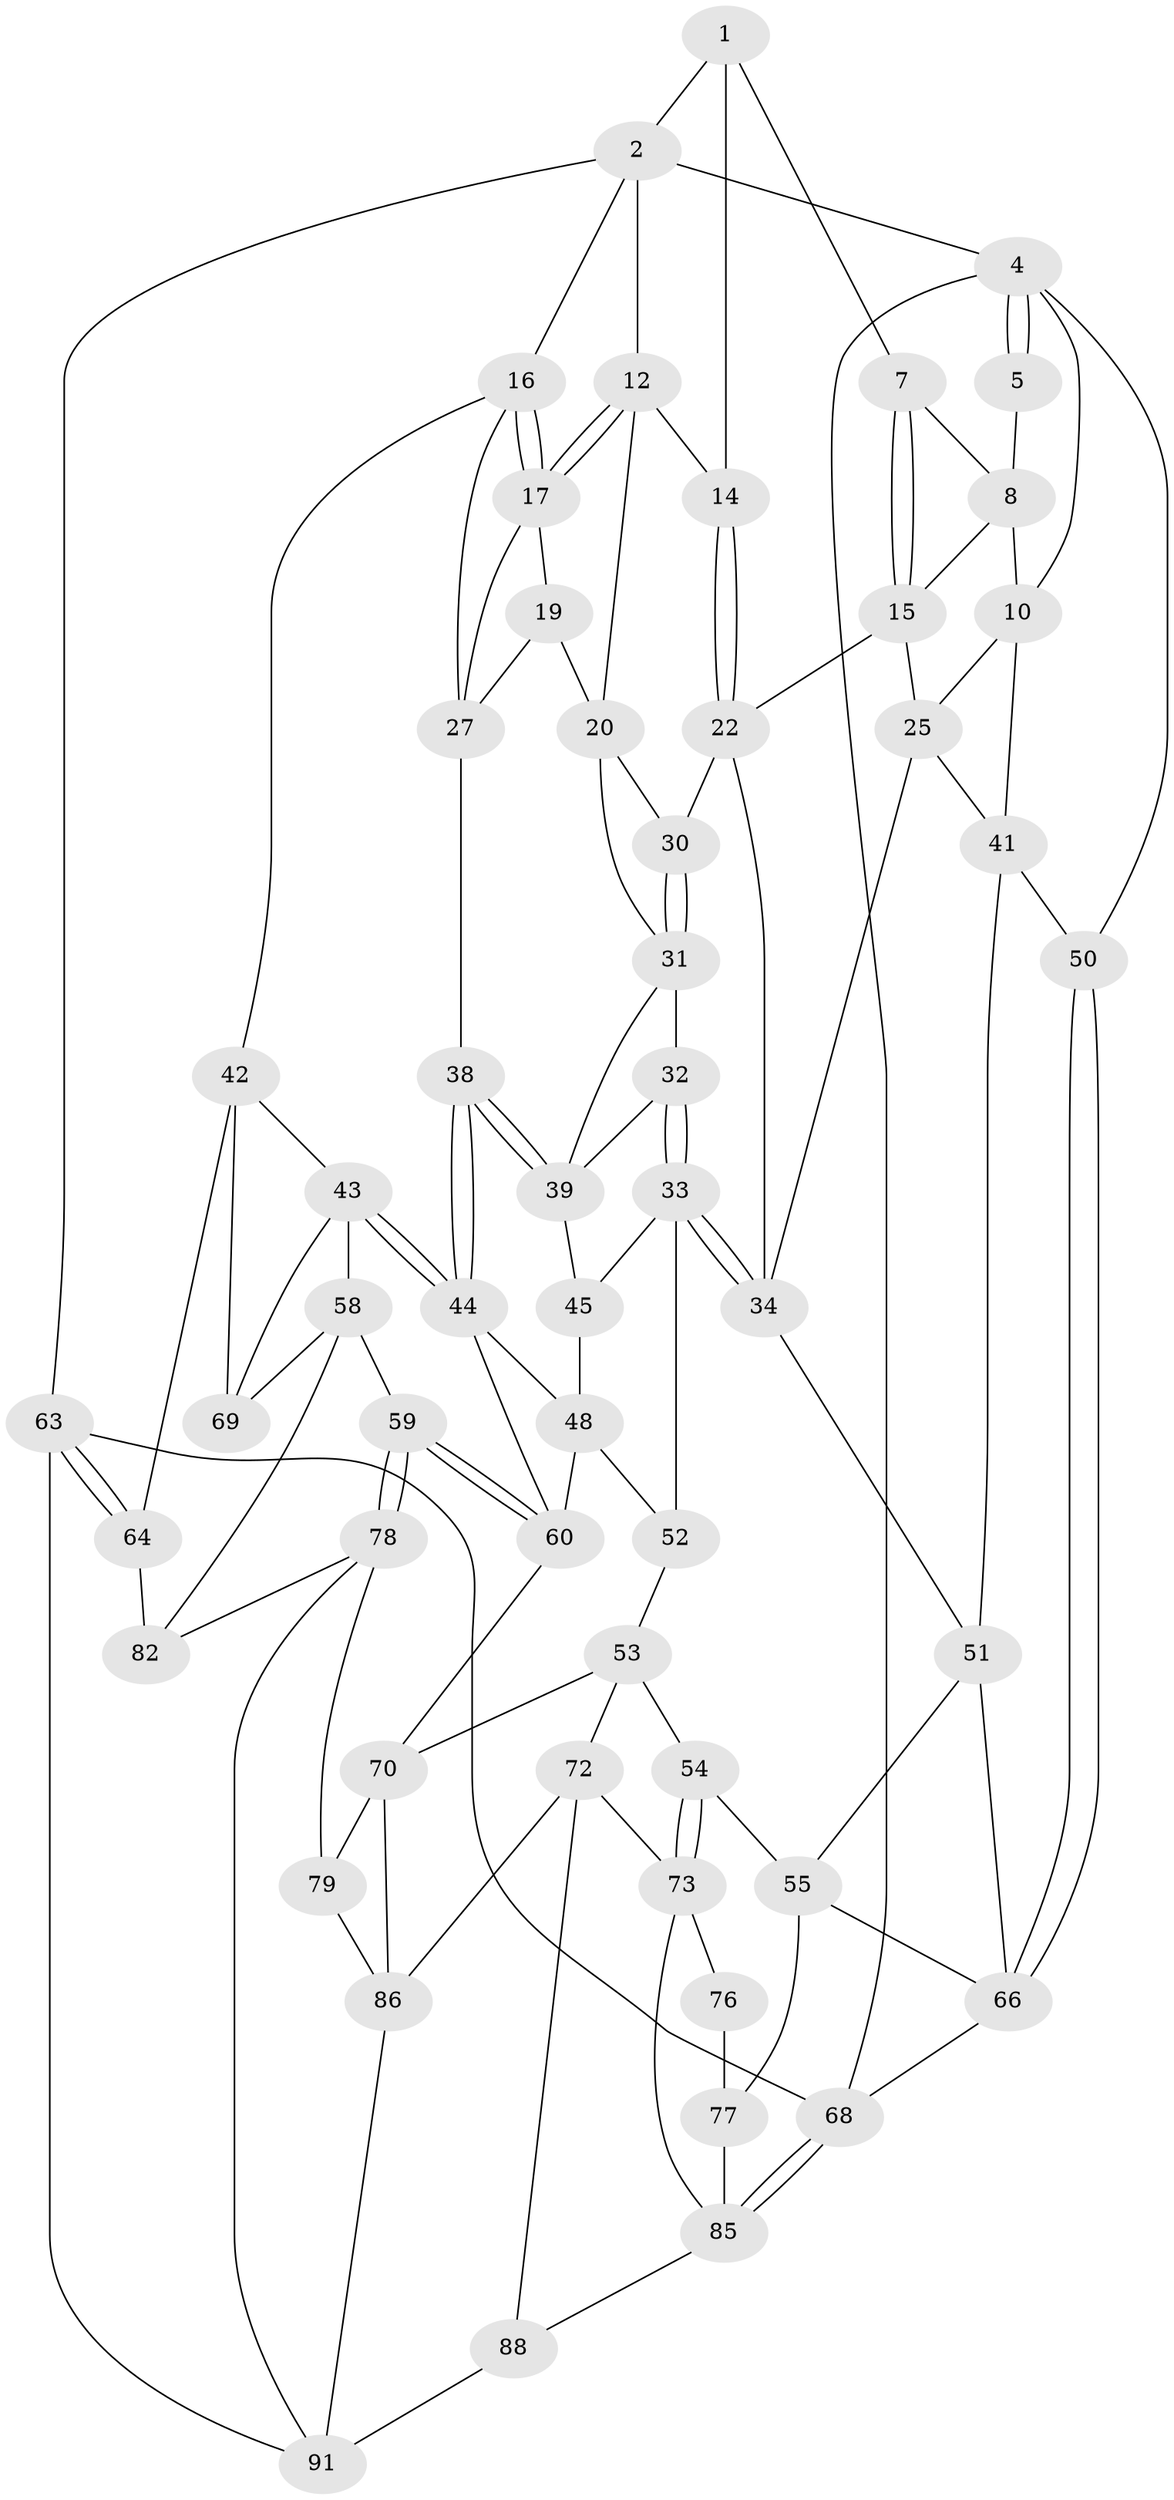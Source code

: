 // original degree distribution, {3: 0.02127659574468085, 4: 0.2553191489361702, 5: 0.48936170212765956, 6: 0.23404255319148937}
// Generated by graph-tools (version 1.1) at 2025/42/03/06/25 10:42:27]
// undirected, 56 vertices, 119 edges
graph export_dot {
graph [start="1"]
  node [color=gray90,style=filled];
  1 [pos="+0.4569775353473514+0",super="+6"];
  2 [pos="+0.6913063217390779+0",super="+3"];
  4 [pos="+0+0",super="+9"];
  5 [pos="+0.2315078290733529+0"];
  7 [pos="+0.31253916407489385+0.08004834708493828"];
  8 [pos="+0.23000612822940755+0",super="+11"];
  10 [pos="+0+0.1856404622819897",super="+26"];
  12 [pos="+0.6885030304071622+0",super="+13"];
  14 [pos="+0.4334919828537191+0.1450018625464116"];
  15 [pos="+0.2602749798874126+0.156092913712677",super="+24"];
  16 [pos="+1+0",super="+29"];
  17 [pos="+0.8836636007912144+0.12462857909658918",super="+18"];
  19 [pos="+0.8262710337404807+0.15375939555459203"];
  20 [pos="+0.6954262086568561+0.13407397253295536",super="+21"];
  22 [pos="+0.4353991082738297+0.1545371799269282",super="+23"];
  25 [pos="+0.2343629635947525+0.21706613773973588",super="+37"];
  27 [pos="+0.9433678123593903+0.2868289716727673",super="+28"];
  30 [pos="+0.5436715565358038+0.18156736573856244"];
  31 [pos="+0.5450777337478624+0.281327070169989",super="+35"];
  32 [pos="+0.5338994480977467+0.2995033987192092"];
  33 [pos="+0.39153257262726965+0.36206708257804987",super="+46"];
  34 [pos="+0.3892956538098069+0.36047233667152284",super="+36"];
  38 [pos="+0.7628359712878846+0.3344715921188625"];
  39 [pos="+0.7188453230746107+0.2891629373999465",super="+40"];
  41 [pos="+0.12107946802155574+0.3550995730899806",super="+49"];
  42 [pos="+1+0.36400438578148964",super="+65"];
  43 [pos="+0.8651360639616811+0.5151488639325984",super="+57"];
  44 [pos="+0.7572817293090056+0.4375640417970868",super="+47"];
  45 [pos="+0.5750391995768134+0.4444251847745721"];
  48 [pos="+0.6559223962869688+0.48936092496923483",super="+61"];
  50 [pos="+0+0.4463585935593096"];
  51 [pos="+0.1766286699683427+0.5575394330022149",super="+56"];
  52 [pos="+0.4354603694465244+0.5523345933912274"];
  53 [pos="+0.4279458847876673+0.5623499085172341",super="+71"];
  54 [pos="+0.23283014244440142+0.595084673185256"];
  55 [pos="+0.18507580330351142+0.5803720515045868",super="+74"];
  58 [pos="+0.8067824916147743+0.6815301235443048",super="+81"];
  59 [pos="+0.7998511050127236+0.6847444882226509"];
  60 [pos="+0.7548513084750563+0.6664966305870433",super="+62"];
  63 [pos="+1+1",super="+94"];
  64 [pos="+1+1",super="+93"];
  66 [pos="+0+0.5824357591799317",super="+67"];
  68 [pos="+0+1"];
  69 [pos="+1+0.7277865623251514"];
  70 [pos="+0.5728890655470373+0.7497926464171948",super="+80"];
  72 [pos="+0.41953352219617346+0.7684255907958045",super="+87"];
  73 [pos="+0.35412427026646826+0.7867127697683484",super="+75"];
  76 [pos="+0.2663337270439614+0.8103767524454816"];
  77 [pos="+0.15972557565324508+0.7683891770360163",super="+84"];
  78 [pos="+0.7644540070746734+0.8218010891455269",super="+83"];
  79 [pos="+0.7447354491879078+0.8292730241190525"];
  82 [pos="+0.9098204217964162+0.8696129473149317"];
  85 [pos="+0.03467604488089034+1",super="+89"];
  86 [pos="+0.5850782636353664+0.8768487983455533",super="+90"];
  88 [pos="+0.39945297482976644+1"];
  91 [pos="+0.7859536826458152+1",super="+92"];
  1 -- 2;
  1 -- 14;
  1 -- 7;
  2 -- 12;
  2 -- 16;
  2 -- 4;
  2 -- 63;
  4 -- 5;
  4 -- 5;
  4 -- 68;
  4 -- 10;
  4 -- 50;
  5 -- 8;
  7 -- 8;
  7 -- 15;
  7 -- 15;
  8 -- 10;
  8 -- 15;
  10 -- 25;
  10 -- 41;
  12 -- 17;
  12 -- 17;
  12 -- 14;
  12 -- 20;
  14 -- 22;
  14 -- 22;
  15 -- 25;
  15 -- 22;
  16 -- 17;
  16 -- 17;
  16 -- 42;
  16 -- 27;
  17 -- 19;
  17 -- 27;
  19 -- 20;
  19 -- 27;
  20 -- 31;
  20 -- 30;
  22 -- 30;
  22 -- 34;
  25 -- 41;
  25 -- 34;
  27 -- 38;
  30 -- 31;
  30 -- 31;
  31 -- 32;
  31 -- 39;
  32 -- 33;
  32 -- 33;
  32 -- 39;
  33 -- 34;
  33 -- 34;
  33 -- 52;
  33 -- 45;
  34 -- 51;
  38 -- 39;
  38 -- 39;
  38 -- 44;
  38 -- 44;
  39 -- 45;
  41 -- 50;
  41 -- 51;
  42 -- 43;
  42 -- 64;
  42 -- 69;
  43 -- 44;
  43 -- 44;
  43 -- 58;
  43 -- 69;
  44 -- 48;
  44 -- 60;
  45 -- 48;
  48 -- 52;
  48 -- 60;
  50 -- 66;
  50 -- 66;
  51 -- 66;
  51 -- 55;
  52 -- 53;
  53 -- 54;
  53 -- 72;
  53 -- 70;
  54 -- 55;
  54 -- 73;
  54 -- 73;
  55 -- 77;
  55 -- 66;
  58 -- 59;
  58 -- 82;
  58 -- 69;
  59 -- 60;
  59 -- 60;
  59 -- 78;
  59 -- 78;
  60 -- 70;
  63 -- 64 [weight=2];
  63 -- 64;
  63 -- 68;
  63 -- 91;
  64 -- 82;
  66 -- 68;
  68 -- 85;
  68 -- 85;
  70 -- 86;
  70 -- 79;
  72 -- 73;
  72 -- 88;
  72 -- 86;
  73 -- 76;
  73 -- 85;
  76 -- 77 [weight=2];
  77 -- 85;
  78 -- 79;
  78 -- 82;
  78 -- 91;
  79 -- 86;
  85 -- 88;
  86 -- 91;
  88 -- 91;
}
